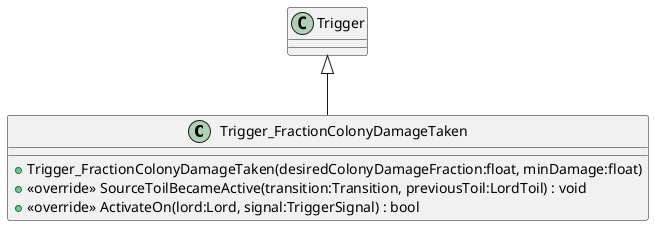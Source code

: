 @startuml
class Trigger_FractionColonyDamageTaken {
    + Trigger_FractionColonyDamageTaken(desiredColonyDamageFraction:float, minDamage:float)
    + <<override>> SourceToilBecameActive(transition:Transition, previousToil:LordToil) : void
    + <<override>> ActivateOn(lord:Lord, signal:TriggerSignal) : bool
}
Trigger <|-- Trigger_FractionColonyDamageTaken
@enduml
